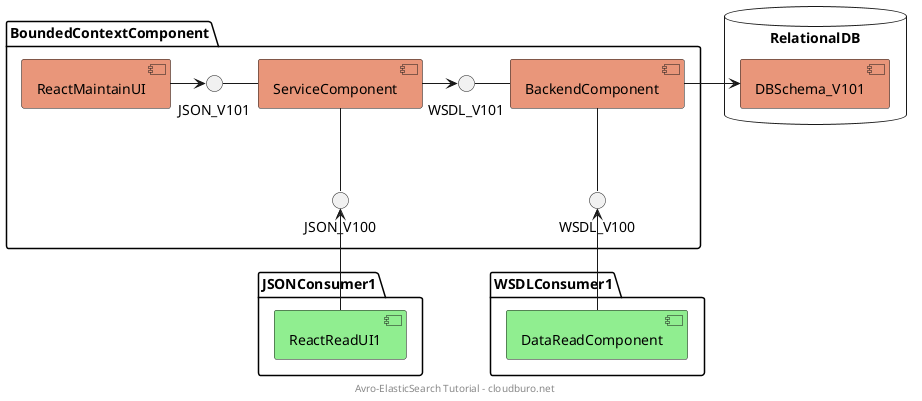@startuml

footer "Avro-ElasticSearch Tutorial - cloudburo.net"

database "RelationalDB" {
    [DBSchema_V101]
}

package "BoundedContextComponent" {
component ServiceComponent #DarkSalmon
component ReactMaintainUI #DarkSalmon
component BackendComponent #DarkSalmon
component DBSchema_V101 #DarkSalmon
JSON_V100 -up- [ServiceComponent]
JSON_V101 - [ServiceComponent]
[ReactMaintainUI] -> JSON_V101
WSDL_V100 -up- [BackendComponent]
WSDL_V101 - [BackendComponent]
[ServiceComponent] -> WSDL_V101
[BackendComponent] -> DBSchema_V101
}

package "WSDLConsumer1" {
component DataReadComponent #LightGreen
[DataReadComponent] -up-> WSDL_V100
}
package "JSONConsumer1" {
component ReactReadUI1 #LightGreen
[ReactReadUI1] -up-> JSON_V100
}





@enduml
